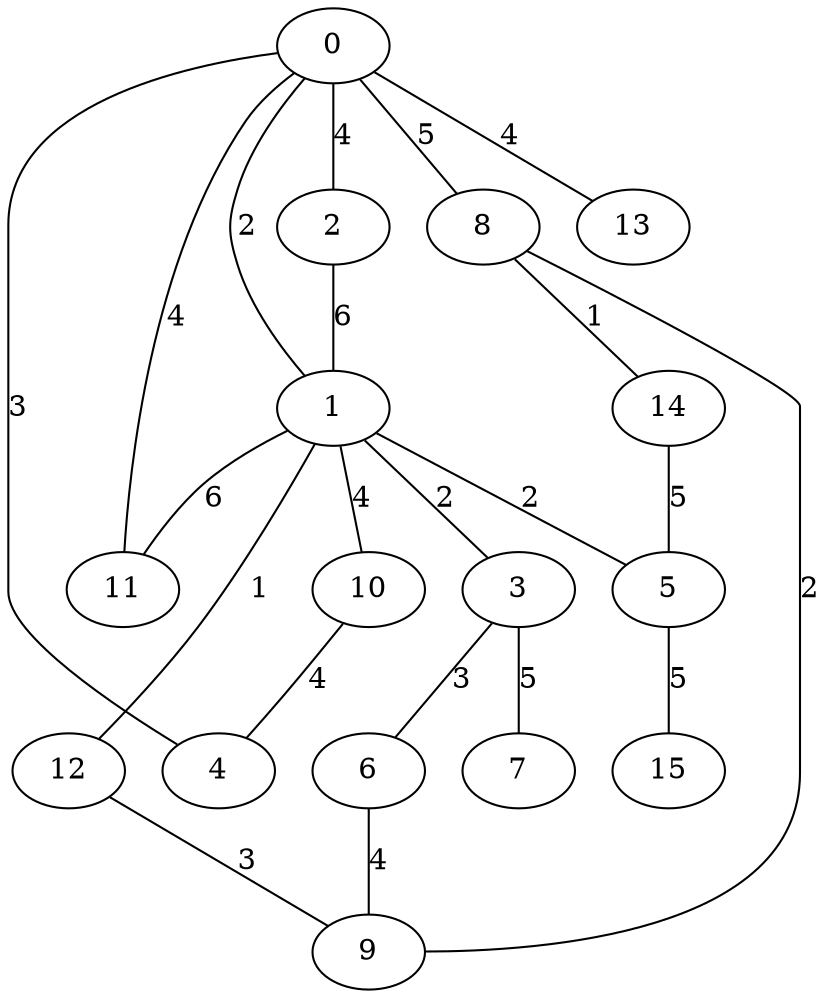 graph g {
  0 [ habit = 9, size = 179, x = 4, y = 5 ]
  1 [ habit = 5, size = 166, x = 6, y = 6 ]
  2 [ habit = 2, size = 64, x = 4, y = 8 ]
  3 [ habit = 5, size = 155, x = 7, y = 8 ]
  4 [ habit = 7, size = 546, x = 1, y = 7 ]
  5 [ habit = 9, size = 207, x = 6, y = 4 ]
  6 [ base = 2, habit = 4, size = 89, x = 10, y = 7 ]
  7 [ habit = 5, size = 321, x = 8, y = 10 ]
  8 [ habit = 9, size = 206, x = 7, y = 4 ]
  9 [ habit = 8, size = 56, x = 9, y = 5 ]
  10 [ habit = 10, size = 240, x = 3, y = 8 ]
  11 [ base = 1, habit = 1, size = 218, x = 3, y = 4 ]
  12 [ habit = 10, size = 178, x = 7, y = 6 ]
  13 [ habit = 11, size = 299, x = 1, y = 4 ]
  14 [ habit = 1, size = 115, x = 8, y = 2 ]
  15 [ habit = 9, size = 199, x = 5, y = 1 ]

  0 -- 8 [ label = 5, weight = 5 ]
  0 -- 1 [ label = 2, weight = 2 ]
  0 -- 2 [ label = 4, weight = 4 ]
  0 -- 4 [ label = 3, weight = 3 ]
  0 -- 13 [ label = 4, weight = 4 ]
  1 -- 12 [ label = 1, weight = 1 ]
  1 -- 10 [ label = 4, weight = 4 ]
  1 -- 5 [ label = 2, weight = 2 ]
  1 -- 11 [ label = 6, weight = 6 ]
  1 -- 3 [ label = 2, weight = 2 ]
  2 -- 1 [ label = 6, weight = 6 ]
  3 -- 6 [ label = 3, weight = 3 ]
  3 -- 7 [ label = 5, weight = 5 ]
  5 -- 15 [ label = 5, weight = 5 ]
  6 -- 9 [ label = 4, weight = 4 ]
  8 -- 14 [ label = 1, weight = 1 ]
  8 -- 9 [ label = 2, weight = 2 ]
  10 -- 4 [ label = 4, weight = 4 ]
  11 -- 0 [ label = 4, weight = 4 ]
  12 -- 9 [ label = 3, weight = 3 ]
  14 -- 5 [ label = 5, weight = 5 ]
}
